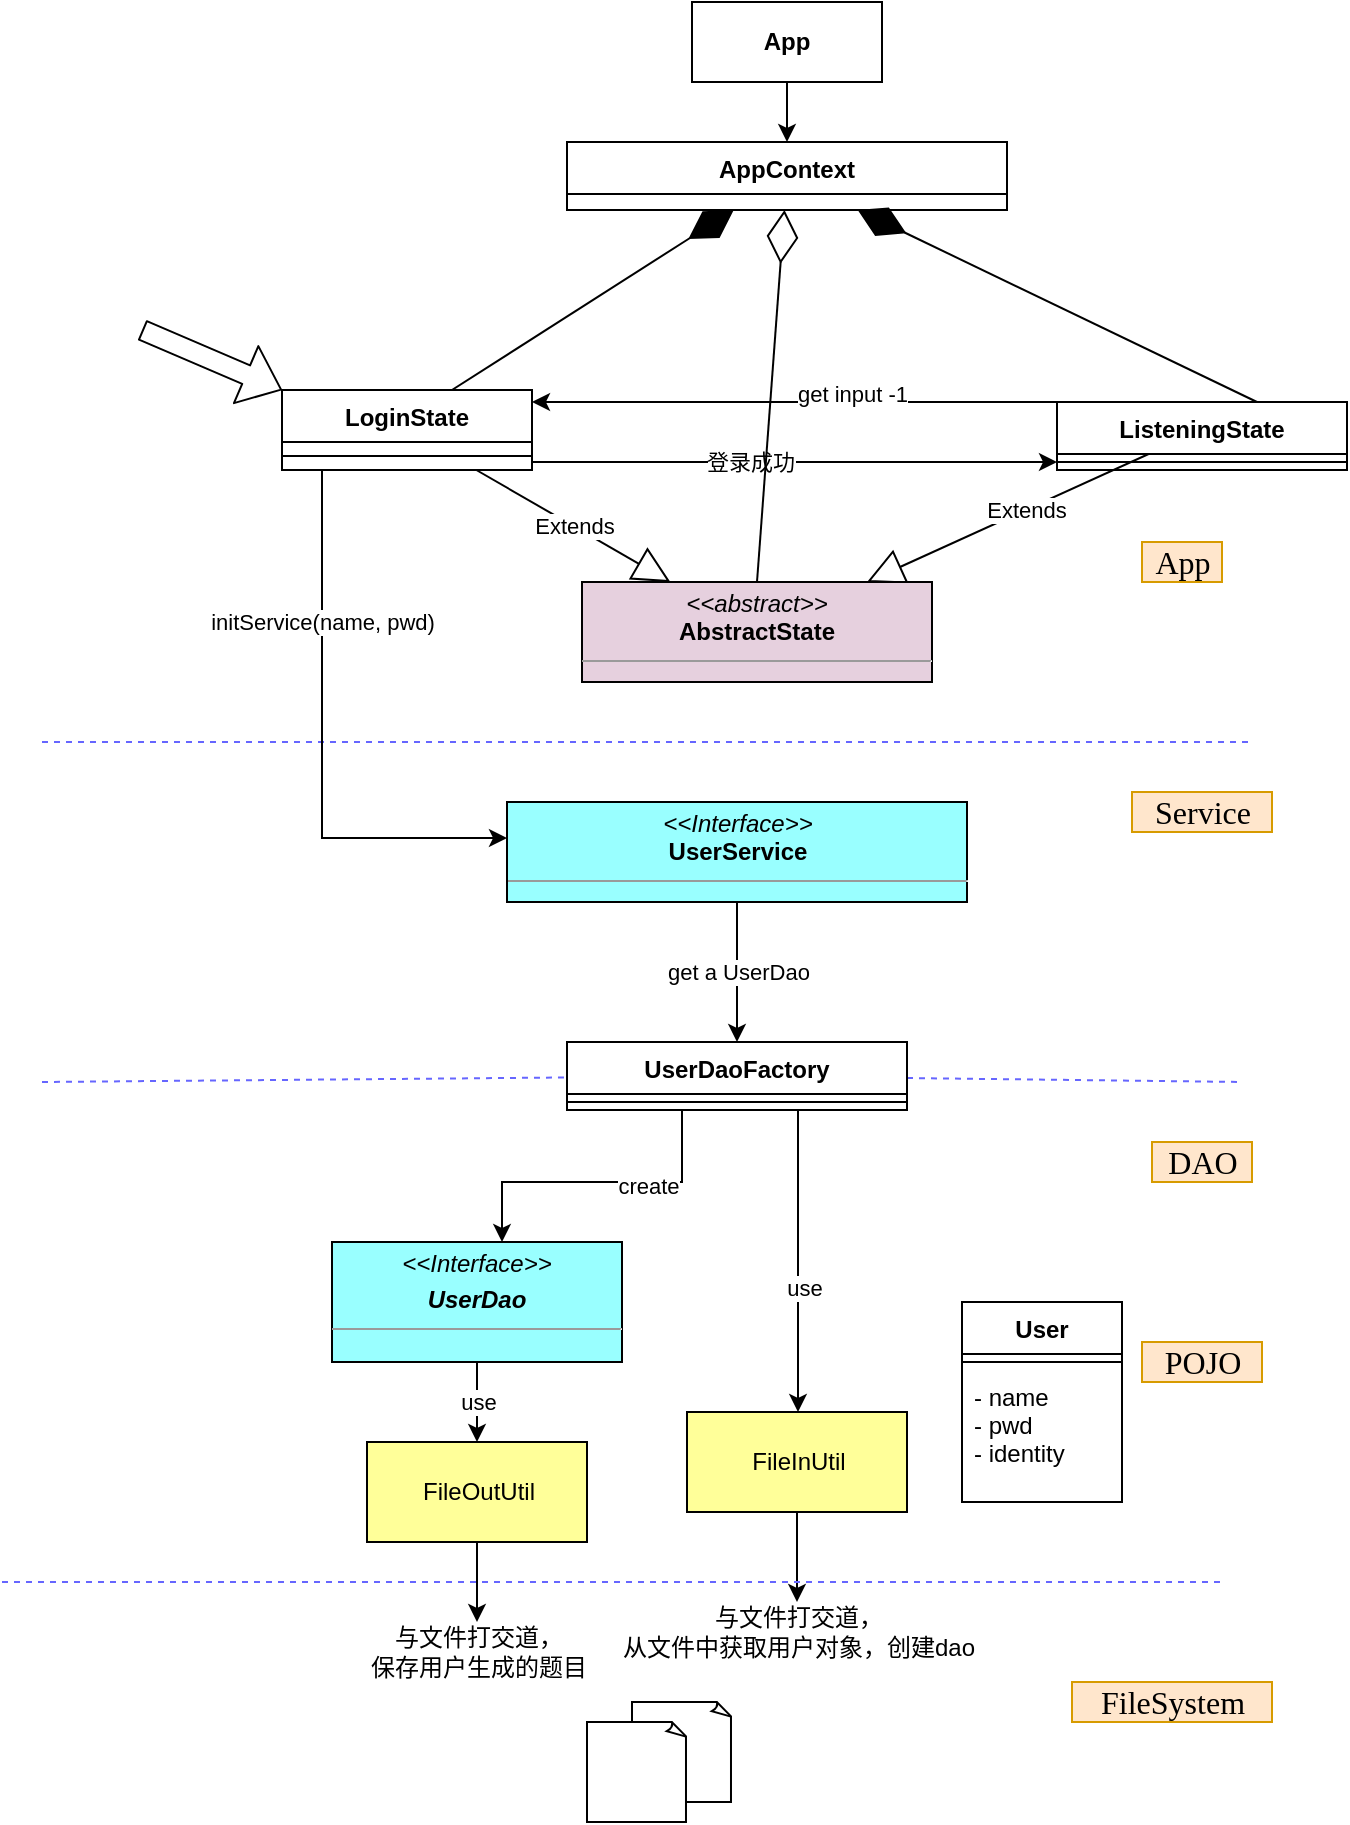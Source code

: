 <mxfile version="13.7.5" type="github">
  <diagram name="Page-1" id="e7e014a7-5840-1c2e-5031-d8a46d1fe8dd">
    <mxGraphModel dx="1240" dy="1052" grid="1" gridSize="10" guides="1" tooltips="1" connect="1" arrows="1" fold="1" page="1" pageScale="1" pageWidth="4681" pageHeight="3300" background="#ffffff" math="0" shadow="0">
      <root>
        <mxCell id="0" />
        <mxCell id="1" parent="0" />
        <mxCell id="klY6kW2mKnD8meMdxWTx-41" value="" style="endArrow=none;dashed=1;html=1;strokeColor=#6666FF;" parent="1" edge="1" source="klY6kW2mKnD8meMdxWTx-105">
          <mxGeometry width="50" height="50" relative="1" as="geometry">
            <mxPoint x="460" y="930" as="sourcePoint" />
            <mxPoint x="1080" y="840" as="targetPoint" />
          </mxGeometry>
        </mxCell>
        <mxCell id="klY6kW2mKnD8meMdxWTx-43" value="DAO" style="text;html=1;align=center;verticalAlign=middle;resizable=0;points=[];autosize=1;fillColor=#ffe6cc;strokeColor=#d79b00;fontFamily=Comic Sans MS;fontSize=16;" parent="1" vertex="1">
          <mxGeometry x="1035" y="870" width="50" height="20" as="geometry" />
        </mxCell>
        <mxCell id="klY6kW2mKnD8meMdxWTx-44" value="" style="endArrow=none;dashed=1;html=1;strokeColor=#6666FF;" parent="1" edge="1">
          <mxGeometry width="50" height="50" relative="1" as="geometry">
            <mxPoint x="480" y="670" as="sourcePoint" />
            <mxPoint x="1085" y="670" as="targetPoint" />
          </mxGeometry>
        </mxCell>
        <mxCell id="klY6kW2mKnD8meMdxWTx-45" value="Service" style="text;html=1;align=center;verticalAlign=middle;resizable=0;points=[];autosize=1;fillColor=#ffe6cc;strokeColor=#d79b00;fontFamily=Comic Sans MS;fontSize=16;" parent="1" vertex="1">
          <mxGeometry x="1025" y="695" width="70" height="20" as="geometry" />
        </mxCell>
        <mxCell id="klY6kW2mKnD8meMdxWTx-46" value="App" style="text;html=1;align=center;verticalAlign=middle;resizable=0;points=[];autosize=1;fillColor=#ffe6cc;strokeColor=#d79b00;fontFamily=Comic Sans MS;fontSize=16;" parent="1" vertex="1">
          <mxGeometry x="1030" y="570" width="40" height="20" as="geometry" />
        </mxCell>
        <mxCell id="PIbMpj2jWb58rsGlW2yq-10" value="use" style="edgeStyle=orthogonalEdgeStyle;rounded=0;orthogonalLoop=1;jettySize=auto;html=1;strokeColor=#000000;" parent="1" source="klY6kW2mKnD8meMdxWTx-51" target="PIbMpj2jWb58rsGlW2yq-3" edge="1">
          <mxGeometry relative="1" as="geometry" />
        </mxCell>
        <mxCell id="klY6kW2mKnD8meMdxWTx-51" value="&lt;p style=&quot;margin: 0px ; margin-top: 4px ; text-align: center&quot;&gt;&lt;i&gt;&amp;lt;&amp;lt;Interface&amp;gt;&amp;gt;&lt;/i&gt;&lt;br&gt;&lt;/p&gt;&lt;p style=&quot;margin: 0px ; margin-top: 4px ; text-align: center&quot;&gt;&lt;i&gt;&lt;b&gt;UserDao&lt;/b&gt;&lt;/i&gt;&lt;/p&gt;&lt;hr size=&quot;1&quot;&gt;&lt;p style=&quot;margin: 0px ; margin-left: 4px&quot;&gt;&lt;br&gt;&lt;/p&gt;&lt;p style=&quot;margin: 0px ; margin-left: 4px&quot;&gt;&lt;br&gt;&lt;/p&gt;" style="verticalAlign=top;align=left;overflow=fill;fontSize=12;fontFamily=Helvetica;html=1;fillColor=#99FFFF;" parent="1" vertex="1">
          <mxGeometry x="625" y="920" width="145" height="60" as="geometry" />
        </mxCell>
        <mxCell id="klY6kW2mKnD8meMdxWTx-53" value="与文件打交道，&lt;br&gt;从文件中获取用户对象，创建dao" style="text;html=1;align=center;verticalAlign=middle;resizable=0;points=[];autosize=1;" parent="1" vertex="1">
          <mxGeometry x="762.5" y="1100" width="190" height="30" as="geometry" />
        </mxCell>
        <mxCell id="klY6kW2mKnD8meMdxWTx-109" value="get a UserDao" style="edgeStyle=orthogonalEdgeStyle;rounded=0;orthogonalLoop=1;jettySize=auto;html=1;" parent="1" source="klY6kW2mKnD8meMdxWTx-54" target="klY6kW2mKnD8meMdxWTx-105" edge="1">
          <mxGeometry relative="1" as="geometry" />
        </mxCell>
        <mxCell id="klY6kW2mKnD8meMdxWTx-54" value="&lt;p style=&quot;margin: 0px ; margin-top: 4px ; text-align: center&quot;&gt;&lt;i&gt;&amp;lt;&amp;lt;Interface&amp;gt;&amp;gt;&lt;/i&gt;&lt;br&gt;&lt;b&gt;UserService&lt;/b&gt;&lt;/p&gt;&lt;hr size=&quot;1&quot;&gt;&lt;p style=&quot;margin: 0px ; margin-left: 4px&quot;&gt;&lt;br&gt;&lt;/p&gt;" style="verticalAlign=top;align=left;overflow=fill;fontSize=12;fontFamily=Helvetica;html=1;fillColor=#99FFFF;" parent="1" vertex="1">
          <mxGeometry x="712.5" y="700" width="230" height="50" as="geometry" />
        </mxCell>
        <mxCell id="klY6kW2mKnD8meMdxWTx-82" style="edgeStyle=orthogonalEdgeStyle;rounded=0;orthogonalLoop=1;jettySize=auto;html=1;exitX=1;exitY=0.25;exitDx=0;exitDy=0;" parent="1" source="klY6kW2mKnD8meMdxWTx-84" target="klY6kW2mKnD8meMdxWTx-78" edge="1">
          <mxGeometry relative="1" as="geometry">
            <mxPoint x="748.04" y="449.096" as="sourcePoint" />
            <mxPoint x="960" y="451" as="targetPoint" />
            <Array as="points">
              <mxPoint x="725" y="530" />
            </Array>
          </mxGeometry>
        </mxCell>
        <mxCell id="klY6kW2mKnD8meMdxWTx-83" value="登录成功" style="edgeLabel;html=1;align=center;verticalAlign=middle;resizable=0;points=[];" parent="klY6kW2mKnD8meMdxWTx-82" vertex="1" connectable="0">
          <mxGeometry x="-0.167" y="-2" relative="1" as="geometry">
            <mxPoint x="15" y="-2" as="offset" />
          </mxGeometry>
        </mxCell>
        <mxCell id="klY6kW2mKnD8meMdxWTx-68" value="Extends" style="endArrow=block;endSize=16;endFill=0;html=1;exitX=0.445;exitY=0.515;exitDx=0;exitDy=0;exitPerimeter=0;" parent="1" source="klY6kW2mKnD8meMdxWTx-78" target="PIbMpj2jWb58rsGlW2yq-24" edge="1">
          <mxGeometry width="160" relative="1" as="geometry">
            <mxPoint x="1055.6" y="462.99" as="sourcePoint" />
            <mxPoint x="792.5" y="634" as="targetPoint" />
          </mxGeometry>
        </mxCell>
        <mxCell id="klY6kW2mKnD8meMdxWTx-73" value="Extends" style="endArrow=block;endSize=16;endFill=0;html=1;" parent="1" source="klY6kW2mKnD8meMdxWTx-84" target="PIbMpj2jWb58rsGlW2yq-24" edge="1">
          <mxGeometry width="160" relative="1" as="geometry">
            <mxPoint x="669.48" y="485.72" as="sourcePoint" />
            <mxPoint x="792.5" y="634" as="targetPoint" />
          </mxGeometry>
        </mxCell>
        <mxCell id="klY6kW2mKnD8meMdxWTx-89" style="edgeStyle=orthogonalEdgeStyle;rounded=0;orthogonalLoop=1;jettySize=auto;html=1;" parent="1" source="klY6kW2mKnD8meMdxWTx-78" target="klY6kW2mKnD8meMdxWTx-84" edge="1">
          <mxGeometry relative="1" as="geometry">
            <mxPoint x="760" y="490" as="targetPoint" />
            <Array as="points">
              <mxPoint x="930" y="500" />
              <mxPoint x="930" y="500" />
            </Array>
          </mxGeometry>
        </mxCell>
        <mxCell id="klY6kW2mKnD8meMdxWTx-90" value="get input -1" style="edgeLabel;html=1;align=center;verticalAlign=middle;resizable=0;points=[];" parent="klY6kW2mKnD8meMdxWTx-89" vertex="1" connectable="0">
          <mxGeometry x="-0.042" y="-1" relative="1" as="geometry">
            <mxPoint x="23" y="-3" as="offset" />
          </mxGeometry>
        </mxCell>
        <mxCell id="klY6kW2mKnD8meMdxWTx-99" value="" style="shape=flexArrow;endArrow=classic;html=1;" parent="1" edge="1">
          <mxGeometry width="50" height="50" relative="1" as="geometry">
            <mxPoint x="530" y="464" as="sourcePoint" />
            <mxPoint x="600" y="494" as="targetPoint" />
          </mxGeometry>
        </mxCell>
        <mxCell id="klY6kW2mKnD8meMdxWTx-91" value="AppContext" style="swimlane;fontStyle=1;align=center;verticalAlign=top;childLayout=stackLayout;horizontal=1;startSize=26;horizontalStack=0;resizeParent=1;resizeParentMax=0;resizeLast=0;collapsible=1;marginBottom=0;" parent="1" vertex="1">
          <mxGeometry x="742.5" y="370" width="220" height="34" as="geometry" />
        </mxCell>
        <mxCell id="klY6kW2mKnD8meMdxWTx-103" value="" style="whiteSpace=wrap;html=1;shape=mxgraph.basic.document;" parent="1" vertex="1">
          <mxGeometry x="775" y="1150" width="50" height="50" as="geometry" />
        </mxCell>
        <mxCell id="klY6kW2mKnD8meMdxWTx-110" style="edgeStyle=orthogonalEdgeStyle;rounded=0;orthogonalLoop=1;jettySize=auto;html=1;" parent="1" source="klY6kW2mKnD8meMdxWTx-105" target="klY6kW2mKnD8meMdxWTx-51" edge="1">
          <mxGeometry relative="1" as="geometry">
            <Array as="points">
              <mxPoint x="800" y="890" />
              <mxPoint x="710" y="890" />
            </Array>
          </mxGeometry>
        </mxCell>
        <mxCell id="09JzO6lcKLRPCpS5uZj8-2" value="create" style="edgeLabel;html=1;align=center;verticalAlign=middle;resizable=0;points=[];" parent="klY6kW2mKnD8meMdxWTx-110" vertex="1" connectable="0">
          <mxGeometry x="0.186" y="2" relative="1" as="geometry">
            <mxPoint x="39" as="offset" />
          </mxGeometry>
        </mxCell>
        <mxCell id="PIbMpj2jWb58rsGlW2yq-7" style="edgeStyle=orthogonalEdgeStyle;rounded=0;orthogonalLoop=1;jettySize=auto;html=1;strokeColor=#000000;" parent="1" source="klY6kW2mKnD8meMdxWTx-105" target="PIbMpj2jWb58rsGlW2yq-2" edge="1">
          <mxGeometry relative="1" as="geometry">
            <Array as="points">
              <mxPoint x="858" y="920" />
              <mxPoint x="858" y="920" />
            </Array>
          </mxGeometry>
        </mxCell>
        <mxCell id="PIbMpj2jWb58rsGlW2yq-9" value="use" style="edgeLabel;html=1;align=center;verticalAlign=middle;resizable=0;points=[];" parent="PIbMpj2jWb58rsGlW2yq-7" vertex="1" connectable="0">
          <mxGeometry x="0.182" y="3" relative="1" as="geometry">
            <mxPoint as="offset" />
          </mxGeometry>
        </mxCell>
        <mxCell id="klY6kW2mKnD8meMdxWTx-111" value="" style="endArrow=diamondThin;endFill=0;endSize=24;html=1;exitX=0.5;exitY=0;exitDx=0;exitDy=0;" parent="1" source="PIbMpj2jWb58rsGlW2yq-24" target="klY6kW2mKnD8meMdxWTx-91" edge="1">
          <mxGeometry width="160" relative="1" as="geometry">
            <mxPoint x="797.672" y="634" as="sourcePoint" />
            <mxPoint x="990" y="570" as="targetPoint" />
          </mxGeometry>
        </mxCell>
        <mxCell id="klY6kW2mKnD8meMdxWTx-112" value="POJO" style="text;html=1;align=center;verticalAlign=middle;resizable=0;points=[];autosize=1;fillColor=#ffe6cc;strokeColor=#d79b00;fontFamily=Comic Sans MS;fontSize=16;" parent="1" vertex="1">
          <mxGeometry x="1030" y="970" width="60" height="20" as="geometry" />
        </mxCell>
        <mxCell id="klY6kW2mKnD8meMdxWTx-116" value="与文件打交道，&lt;br&gt;保存用户生成的题目" style="text;html=1;align=center;verticalAlign=middle;resizable=0;points=[];autosize=1;" parent="1" vertex="1">
          <mxGeometry x="637.5" y="1110" width="120" height="30" as="geometry" />
        </mxCell>
        <mxCell id="klY6kW2mKnD8meMdxWTx-121" value="" style="whiteSpace=wrap;html=1;shape=mxgraph.basic.document;" parent="1" vertex="1">
          <mxGeometry x="752.5" y="1160" width="50" height="50" as="geometry" />
        </mxCell>
        <mxCell id="JOtXdOa9R04VaZvIJ-ii-5" style="edgeStyle=orthogonalEdgeStyle;rounded=0;orthogonalLoop=1;jettySize=auto;html=1;" edge="1" parent="1" source="PIbMpj2jWb58rsGlW2yq-2" target="klY6kW2mKnD8meMdxWTx-53">
          <mxGeometry relative="1" as="geometry" />
        </mxCell>
        <mxCell id="PIbMpj2jWb58rsGlW2yq-2" value="FileInUtil" style="html=1;fillColor=#FFFF99;" parent="1" vertex="1">
          <mxGeometry x="802.5" y="1005" width="110" height="50" as="geometry" />
        </mxCell>
        <mxCell id="PIbMpj2jWb58rsGlW2yq-11" style="edgeStyle=orthogonalEdgeStyle;rounded=0;orthogonalLoop=1;jettySize=auto;html=1;strokeColor=#000000;" parent="1" source="PIbMpj2jWb58rsGlW2yq-3" target="klY6kW2mKnD8meMdxWTx-116" edge="1">
          <mxGeometry relative="1" as="geometry" />
        </mxCell>
        <mxCell id="PIbMpj2jWb58rsGlW2yq-3" value="FileOutUtil" style="html=1;fillColor=#FFFF99;" parent="1" vertex="1">
          <mxGeometry x="642.5" y="1020" width="110" height="50" as="geometry" />
        </mxCell>
        <mxCell id="PIbMpj2jWb58rsGlW2yq-13" value="" style="endArrow=none;dashed=1;html=1;strokeColor=#6666FF;" parent="1" edge="1">
          <mxGeometry width="50" height="50" relative="1" as="geometry">
            <mxPoint x="460" y="1090" as="sourcePoint" />
            <mxPoint x="1070" y="1090" as="targetPoint" />
          </mxGeometry>
        </mxCell>
        <mxCell id="PIbMpj2jWb58rsGlW2yq-16" value="FileSystem" style="text;html=1;align=center;verticalAlign=middle;resizable=0;points=[];autosize=1;fillColor=#ffe6cc;strokeColor=#d79b00;fontFamily=Comic Sans MS;fontSize=16;" parent="1" vertex="1">
          <mxGeometry x="995" y="1140" width="100" height="20" as="geometry" />
        </mxCell>
        <mxCell id="PIbMpj2jWb58rsGlW2yq-17" style="edgeStyle=orthogonalEdgeStyle;rounded=0;orthogonalLoop=1;jettySize=auto;html=1;strokeColor=#000000;exitX=0.5;exitY=1;exitDx=0;exitDy=0;" parent="1" source="klY6kW2mKnD8meMdxWTx-84" target="klY6kW2mKnD8meMdxWTx-54" edge="1">
          <mxGeometry relative="1" as="geometry">
            <Array as="points">
              <mxPoint x="620" y="534" />
              <mxPoint x="620" y="718" />
            </Array>
            <mxPoint x="665" y="484" as="sourcePoint" />
            <mxPoint x="700" y="718" as="targetPoint" />
          </mxGeometry>
        </mxCell>
        <mxCell id="PIbMpj2jWb58rsGlW2yq-18" value="initService(name, pwd)" style="edgeLabel;html=1;align=center;verticalAlign=middle;resizable=0;points=[];" parent="PIbMpj2jWb58rsGlW2yq-17" vertex="1" connectable="0">
          <mxGeometry x="-0.383" y="-4" relative="1" as="geometry">
            <mxPoint x="4" y="20" as="offset" />
          </mxGeometry>
        </mxCell>
        <mxCell id="PIbMpj2jWb58rsGlW2yq-24" value="&lt;p style=&quot;margin: 0px ; margin-top: 4px ; text-align: center&quot;&gt;&lt;i&gt;&amp;lt;&amp;lt;abstract&amp;gt;&amp;gt;&lt;/i&gt;&lt;br&gt;&lt;b&gt;AbstractState&lt;/b&gt;&lt;/p&gt;&lt;hr size=&quot;1&quot;&gt;&lt;p style=&quot;margin: 0px ; margin-left: 4px&quot;&gt;&lt;br&gt;&lt;/p&gt;&lt;hr size=&quot;1&quot;&gt;&lt;p style=&quot;margin: 0px ; margin-left: 4px&quot;&gt;&lt;br&gt;&lt;/p&gt;" style="verticalAlign=top;align=left;overflow=fill;fontSize=12;fontFamily=Helvetica;html=1;fillColor=#E6D0DE;" parent="1" vertex="1">
          <mxGeometry x="750" y="590" width="175" height="50" as="geometry" />
        </mxCell>
        <mxCell id="JOtXdOa9R04VaZvIJ-ii-1" value="" style="endArrow=none;dashed=1;html=1;strokeColor=#6666FF;" edge="1" parent="1" target="klY6kW2mKnD8meMdxWTx-105">
          <mxGeometry width="50" height="50" relative="1" as="geometry">
            <mxPoint x="480" y="840" as="sourcePoint" />
            <mxPoint x="1070" y="930" as="targetPoint" />
          </mxGeometry>
        </mxCell>
        <mxCell id="klY6kW2mKnD8meMdxWTx-105" value="UserDaoFactory" style="swimlane;fontStyle=1;align=center;verticalAlign=top;childLayout=stackLayout;horizontal=1;startSize=26;horizontalStack=0;resizeParent=1;resizeParentMax=0;resizeLast=0;collapsible=1;marginBottom=0;" parent="1" vertex="1">
          <mxGeometry x="742.5" y="820" width="170" height="34" as="geometry" />
        </mxCell>
        <mxCell id="klY6kW2mKnD8meMdxWTx-107" value="" style="line;strokeWidth=1;fillColor=none;align=left;verticalAlign=middle;spacingTop=-1;spacingLeft=3;spacingRight=3;rotatable=0;labelPosition=right;points=[];portConstraint=eastwest;" parent="klY6kW2mKnD8meMdxWTx-105" vertex="1">
          <mxGeometry y="26" width="170" height="8" as="geometry" />
        </mxCell>
        <mxCell id="klY6kW2mKnD8meMdxWTx-78" value="ListeningState" style="swimlane;fontStyle=1;align=center;verticalAlign=top;childLayout=stackLayout;horizontal=1;startSize=26;horizontalStack=0;resizeParent=1;resizeParentMax=0;resizeLast=0;collapsible=1;marginBottom=0;" parent="1" vertex="1">
          <mxGeometry x="987.5" y="500" width="145" height="34" as="geometry" />
        </mxCell>
        <mxCell id="klY6kW2mKnD8meMdxWTx-96" value="" style="endArrow=diamondThin;endFill=1;endSize=24;html=1;" parent="klY6kW2mKnD8meMdxWTx-78" target="klY6kW2mKnD8meMdxWTx-91" edge="1">
          <mxGeometry width="160" relative="1" as="geometry">
            <mxPoint x="100" as="sourcePoint" />
            <mxPoint x="260" as="targetPoint" />
          </mxGeometry>
        </mxCell>
        <mxCell id="klY6kW2mKnD8meMdxWTx-80" value="" style="line;strokeWidth=1;fillColor=none;align=left;verticalAlign=middle;spacingTop=-1;spacingLeft=3;spacingRight=3;rotatable=0;labelPosition=right;points=[];portConstraint=eastwest;" parent="klY6kW2mKnD8meMdxWTx-78" vertex="1">
          <mxGeometry y="26" width="145" height="8" as="geometry" />
        </mxCell>
        <mxCell id="klY6kW2mKnD8meMdxWTx-84" value="LoginState" style="swimlane;fontStyle=1;align=center;verticalAlign=top;childLayout=stackLayout;horizontal=1;startSize=26;horizontalStack=0;resizeParent=1;resizeParentMax=0;resizeLast=0;collapsible=1;marginBottom=0;" parent="1" vertex="1">
          <mxGeometry x="600" y="494" width="125" height="40" as="geometry" />
        </mxCell>
        <mxCell id="klY6kW2mKnD8meMdxWTx-95" value="" style="endArrow=diamondThin;endFill=1;endSize=24;html=1;" parent="klY6kW2mKnD8meMdxWTx-84" target="klY6kW2mKnD8meMdxWTx-91" edge="1">
          <mxGeometry width="160" relative="1" as="geometry">
            <mxPoint x="85" as="sourcePoint" />
            <mxPoint x="245" as="targetPoint" />
          </mxGeometry>
        </mxCell>
        <mxCell id="klY6kW2mKnD8meMdxWTx-86" value="" style="line;strokeWidth=1;fillColor=none;align=left;verticalAlign=middle;spacingTop=-1;spacingLeft=3;spacingRight=3;rotatable=0;labelPosition=right;points=[];portConstraint=eastwest;" parent="klY6kW2mKnD8meMdxWTx-84" vertex="1">
          <mxGeometry y="26" width="125" height="14" as="geometry" />
        </mxCell>
        <mxCell id="klY6kW2mKnD8meMdxWTx-55" value="User" style="swimlane;fontStyle=1;align=center;verticalAlign=top;childLayout=stackLayout;horizontal=1;startSize=26;horizontalStack=0;resizeParent=1;resizeParentMax=0;resizeLast=0;collapsible=1;marginBottom=0;" parent="1" vertex="1">
          <mxGeometry x="940" y="950" width="80" height="100" as="geometry" />
        </mxCell>
        <mxCell id="klY6kW2mKnD8meMdxWTx-57" value="" style="line;strokeWidth=1;fillColor=none;align=left;verticalAlign=middle;spacingTop=-1;spacingLeft=3;spacingRight=3;rotatable=0;labelPosition=right;points=[];portConstraint=eastwest;" parent="klY6kW2mKnD8meMdxWTx-55" vertex="1">
          <mxGeometry y="26" width="80" height="8" as="geometry" />
        </mxCell>
        <mxCell id="klY6kW2mKnD8meMdxWTx-56" value="- name&#xa;- pwd&#xa;- identity" style="text;strokeColor=none;fillColor=none;align=left;verticalAlign=top;spacingLeft=4;spacingRight=4;overflow=hidden;rotatable=0;points=[[0,0.5],[1,0.5]];portConstraint=eastwest;" parent="klY6kW2mKnD8meMdxWTx-55" vertex="1">
          <mxGeometry y="34" width="80" height="66" as="geometry" />
        </mxCell>
        <mxCell id="JOtXdOa9R04VaZvIJ-ii-7" style="edgeStyle=orthogonalEdgeStyle;rounded=0;orthogonalLoop=1;jettySize=auto;html=1;" edge="1" parent="1" source="JOtXdOa9R04VaZvIJ-ii-6" target="klY6kW2mKnD8meMdxWTx-91">
          <mxGeometry relative="1" as="geometry" />
        </mxCell>
        <mxCell id="JOtXdOa9R04VaZvIJ-ii-6" value="&lt;b&gt;App&lt;/b&gt;" style="rounded=0;whiteSpace=wrap;html=1;fillColor=#FFFFFF;" vertex="1" parent="1">
          <mxGeometry x="805" y="300" width="95" height="40" as="geometry" />
        </mxCell>
      </root>
    </mxGraphModel>
  </diagram>
</mxfile>
